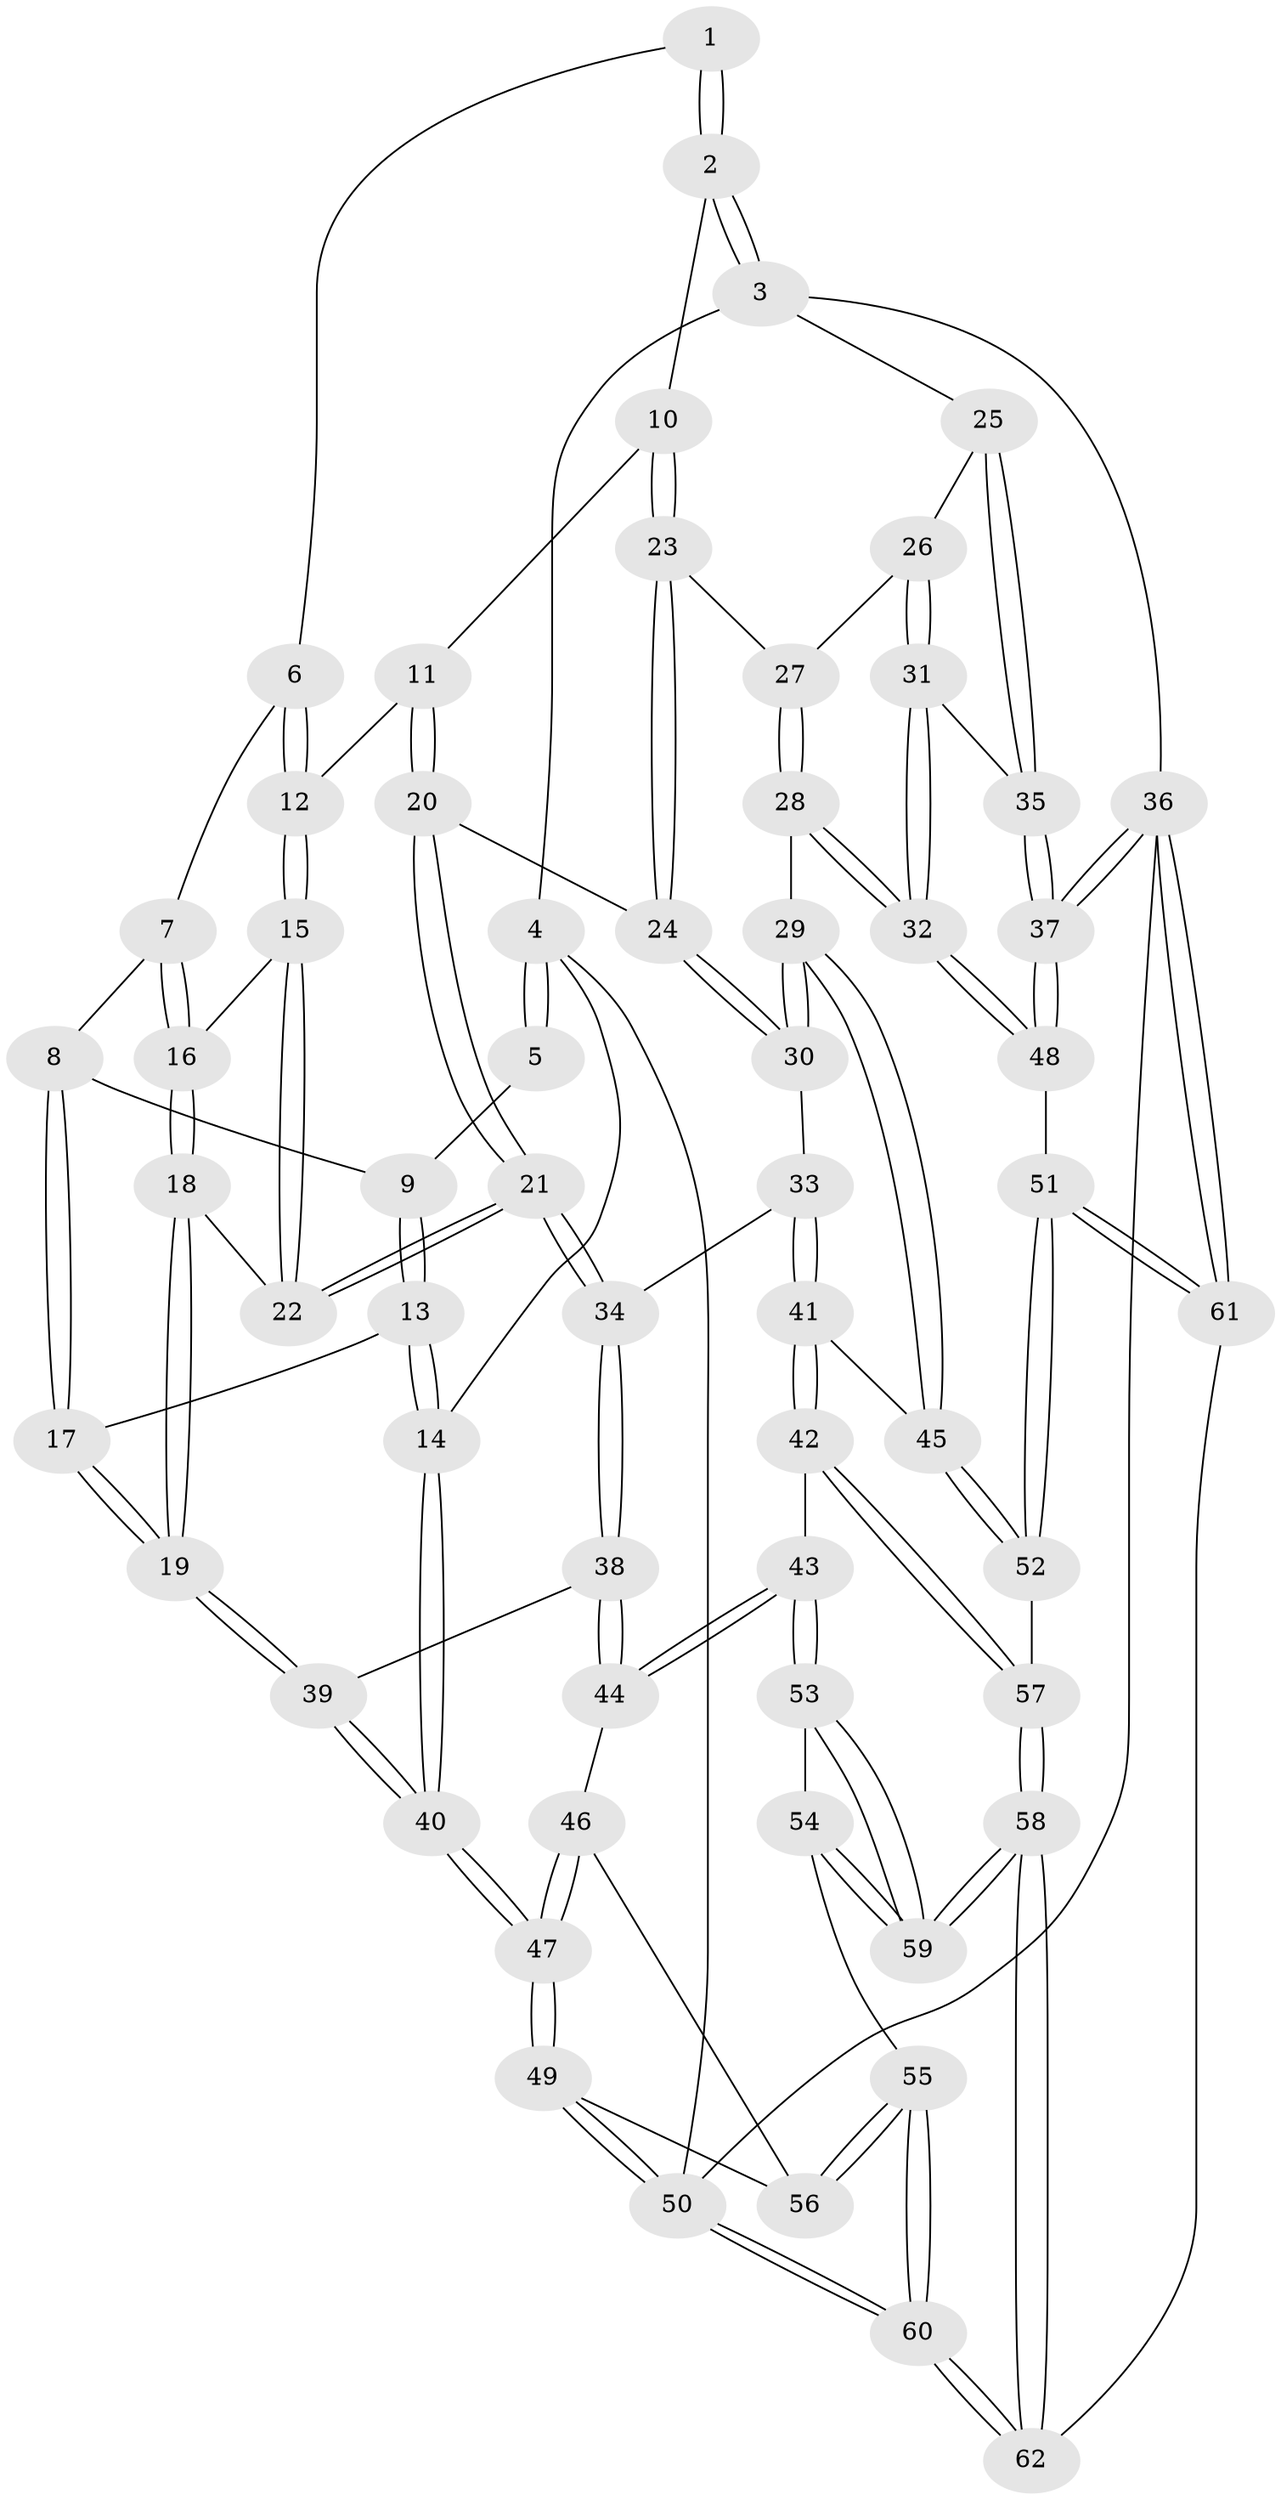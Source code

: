 // Generated by graph-tools (version 1.1) at 2025/51/03/09/25 03:51:00]
// undirected, 62 vertices, 152 edges
graph export_dot {
graph [start="1"]
  node [color=gray90,style=filled];
  1 [pos="+0.35532657941888257+0"];
  2 [pos="+0.9879602000324704+0"];
  3 [pos="+1+0"];
  4 [pos="+0+0"];
  5 [pos="+0.013332310608624715+0"];
  6 [pos="+0.34824248070983915+0.1529890269425138"];
  7 [pos="+0.22036995655784847+0.18107349119644145"];
  8 [pos="+0.21244367969121036+0.1808433203954707"];
  9 [pos="+0.20507268703217904+0.17917803848980085"];
  10 [pos="+0.6809026086056285+0.15406179530380415"];
  11 [pos="+0.5208909074757657+0.18870322050774974"];
  12 [pos="+0.43948228730155525+0.19425066033889185"];
  13 [pos="+0.06963931538550913+0.23940592442060327"];
  14 [pos="+0+0.3056540972601014"];
  15 [pos="+0.4156548828936256+0.27385403795608354"];
  16 [pos="+0.2894045721730268+0.35814266086411095"];
  17 [pos="+0.20729282741462204+0.43719212560336346"];
  18 [pos="+0.2892213294090028+0.3684141028341868"];
  19 [pos="+0.20782680497091724+0.4391408277567624"];
  20 [pos="+0.4949091167749727+0.41527697038350025"];
  21 [pos="+0.40267766240217356+0.4337149328745296"];
  22 [pos="+0.3985148815954071+0.4207005158741668"];
  23 [pos="+0.6826275198097518+0.17430617706309853"];
  24 [pos="+0.5543433310685093+0.433746465399225"];
  25 [pos="+1+0.0952929157699477"];
  26 [pos="+0.8541115659700362+0.3904223188464551"];
  27 [pos="+0.738423246781042+0.35573828819365966"];
  28 [pos="+0.7206829752036117+0.5253929001955981"];
  29 [pos="+0.640732197809486+0.5320736888169649"];
  30 [pos="+0.5755316693326625+0.48429101365741006"];
  31 [pos="+0.922766749112954+0.4694865351004769"];
  32 [pos="+0.7883642110593448+0.590078587908642"];
  33 [pos="+0.4271054698890248+0.5414592294970588"];
  34 [pos="+0.38984901632798574+0.4814179260578101"];
  35 [pos="+1+0.42634427566162597"];
  36 [pos="+1+1"];
  37 [pos="+1+0.8761248360423035"];
  38 [pos="+0.21817245294003973+0.5139356524284102"];
  39 [pos="+0.20060168283826194+0.4687459340358195"];
  40 [pos="+0+0.3363275522193288"];
  41 [pos="+0.4313425899855331+0.5774625598144354"];
  42 [pos="+0.34587472695557925+0.6876754289404272"];
  43 [pos="+0.3171579929584355+0.6925706489194987"];
  44 [pos="+0.20931784397521497+0.5449104925899169"];
  45 [pos="+0.548732873046655+0.6382516862188713"];
  46 [pos="+0.17778574677890518+0.5647262368204465"];
  47 [pos="+0+0.4407594866798201"];
  48 [pos="+0.8319092288429989+0.7309175038019906"];
  49 [pos="+0+0.5458363918632477"];
  50 [pos="+0+1"];
  51 [pos="+0.6636382544319096+0.8190258112363662"];
  52 [pos="+0.5634095213817168+0.7533954425222936"];
  53 [pos="+0.31138864066273714+0.7002871224863217"];
  54 [pos="+0.1630967485360396+0.7608157599244565"];
  55 [pos="+0.12571278562918115+0.7714579158358008"];
  56 [pos="+0.10793767322466452+0.6477235096271711"];
  57 [pos="+0.4675351321385114+0.7711403657046114"];
  58 [pos="+0.33503142905408295+1"];
  59 [pos="+0.311149715260255+0.8515558964693867"];
  60 [pos="+0+1"];
  61 [pos="+0.5846182554112117+1"];
  62 [pos="+0.3194256090339364+1"];
  1 -- 2;
  1 -- 2;
  1 -- 6;
  2 -- 3;
  2 -- 3;
  2 -- 10;
  3 -- 4;
  3 -- 25;
  3 -- 36;
  4 -- 5;
  4 -- 5;
  4 -- 14;
  4 -- 50;
  5 -- 9;
  6 -- 7;
  6 -- 12;
  6 -- 12;
  7 -- 8;
  7 -- 16;
  7 -- 16;
  8 -- 9;
  8 -- 17;
  8 -- 17;
  9 -- 13;
  9 -- 13;
  10 -- 11;
  10 -- 23;
  10 -- 23;
  11 -- 12;
  11 -- 20;
  11 -- 20;
  12 -- 15;
  12 -- 15;
  13 -- 14;
  13 -- 14;
  13 -- 17;
  14 -- 40;
  14 -- 40;
  15 -- 16;
  15 -- 22;
  15 -- 22;
  16 -- 18;
  16 -- 18;
  17 -- 19;
  17 -- 19;
  18 -- 19;
  18 -- 19;
  18 -- 22;
  19 -- 39;
  19 -- 39;
  20 -- 21;
  20 -- 21;
  20 -- 24;
  21 -- 22;
  21 -- 22;
  21 -- 34;
  21 -- 34;
  23 -- 24;
  23 -- 24;
  23 -- 27;
  24 -- 30;
  24 -- 30;
  25 -- 26;
  25 -- 35;
  25 -- 35;
  26 -- 27;
  26 -- 31;
  26 -- 31;
  27 -- 28;
  27 -- 28;
  28 -- 29;
  28 -- 32;
  28 -- 32;
  29 -- 30;
  29 -- 30;
  29 -- 45;
  29 -- 45;
  30 -- 33;
  31 -- 32;
  31 -- 32;
  31 -- 35;
  32 -- 48;
  32 -- 48;
  33 -- 34;
  33 -- 41;
  33 -- 41;
  34 -- 38;
  34 -- 38;
  35 -- 37;
  35 -- 37;
  36 -- 37;
  36 -- 37;
  36 -- 61;
  36 -- 61;
  36 -- 50;
  37 -- 48;
  37 -- 48;
  38 -- 39;
  38 -- 44;
  38 -- 44;
  39 -- 40;
  39 -- 40;
  40 -- 47;
  40 -- 47;
  41 -- 42;
  41 -- 42;
  41 -- 45;
  42 -- 43;
  42 -- 57;
  42 -- 57;
  43 -- 44;
  43 -- 44;
  43 -- 53;
  43 -- 53;
  44 -- 46;
  45 -- 52;
  45 -- 52;
  46 -- 47;
  46 -- 47;
  46 -- 56;
  47 -- 49;
  47 -- 49;
  48 -- 51;
  49 -- 50;
  49 -- 50;
  49 -- 56;
  50 -- 60;
  50 -- 60;
  51 -- 52;
  51 -- 52;
  51 -- 61;
  51 -- 61;
  52 -- 57;
  53 -- 54;
  53 -- 59;
  53 -- 59;
  54 -- 55;
  54 -- 59;
  54 -- 59;
  55 -- 56;
  55 -- 56;
  55 -- 60;
  55 -- 60;
  57 -- 58;
  57 -- 58;
  58 -- 59;
  58 -- 59;
  58 -- 62;
  58 -- 62;
  60 -- 62;
  60 -- 62;
  61 -- 62;
}
